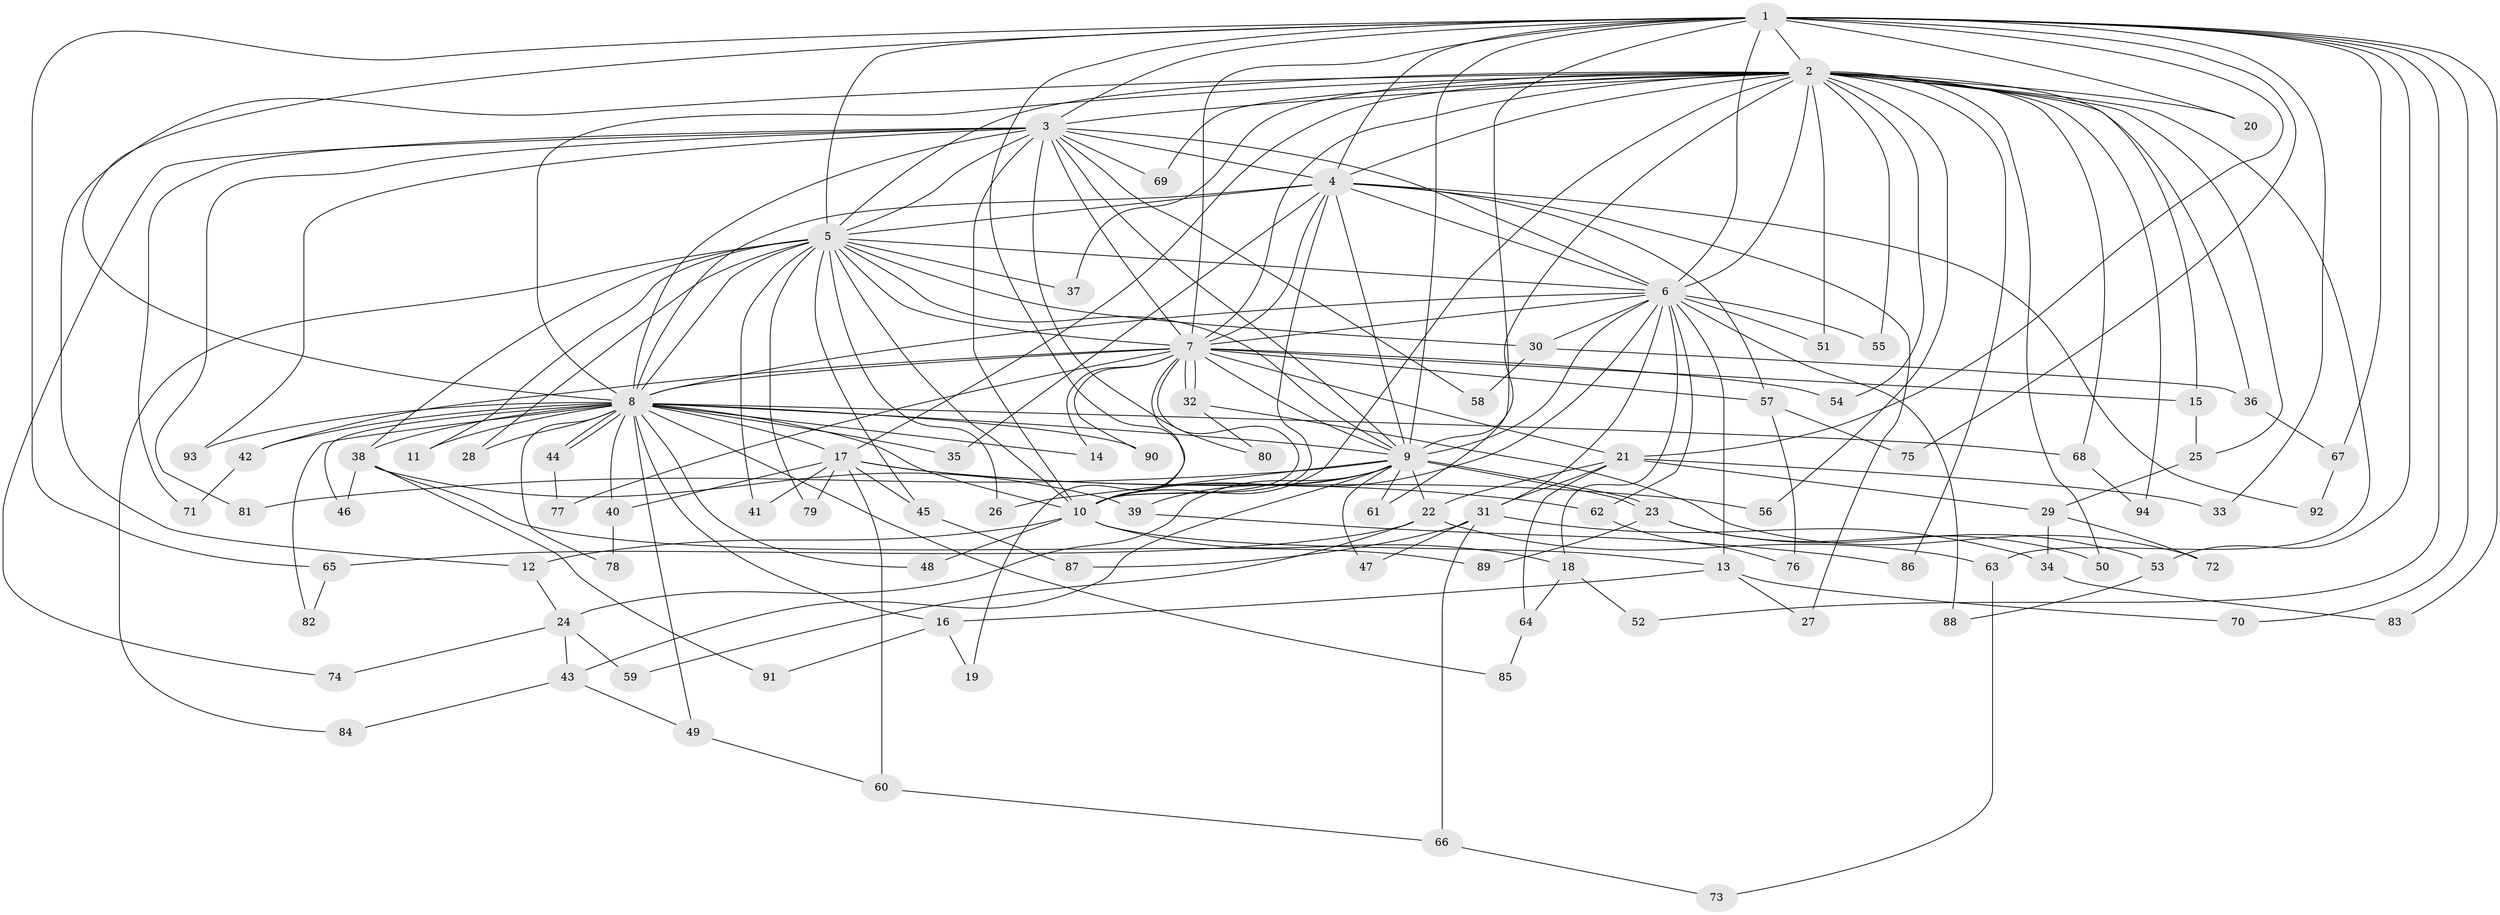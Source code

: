 // coarse degree distribution, {5: 0.03571428571428571, 2: 0.39285714285714285, 1: 0.4642857142857143, 4: 0.03571428571428571, 14: 0.03571428571428571, 22: 0.03571428571428571}
// Generated by graph-tools (version 1.1) at 2025/47/03/04/25 21:47:16]
// undirected, 94 vertices, 213 edges
graph export_dot {
graph [start="1"]
  node [color=gray90,style=filled];
  1;
  2;
  3;
  4;
  5;
  6;
  7;
  8;
  9;
  10;
  11;
  12;
  13;
  14;
  15;
  16;
  17;
  18;
  19;
  20;
  21;
  22;
  23;
  24;
  25;
  26;
  27;
  28;
  29;
  30;
  31;
  32;
  33;
  34;
  35;
  36;
  37;
  38;
  39;
  40;
  41;
  42;
  43;
  44;
  45;
  46;
  47;
  48;
  49;
  50;
  51;
  52;
  53;
  54;
  55;
  56;
  57;
  58;
  59;
  60;
  61;
  62;
  63;
  64;
  65;
  66;
  67;
  68;
  69;
  70;
  71;
  72;
  73;
  74;
  75;
  76;
  77;
  78;
  79;
  80;
  81;
  82;
  83;
  84;
  85;
  86;
  87;
  88;
  89;
  90;
  91;
  92;
  93;
  94;
  1 -- 2;
  1 -- 3;
  1 -- 4;
  1 -- 5;
  1 -- 6;
  1 -- 7;
  1 -- 8;
  1 -- 9;
  1 -- 10;
  1 -- 20;
  1 -- 21;
  1 -- 33;
  1 -- 52;
  1 -- 53;
  1 -- 61;
  1 -- 65;
  1 -- 67;
  1 -- 70;
  1 -- 75;
  1 -- 83;
  2 -- 3;
  2 -- 4;
  2 -- 5;
  2 -- 6;
  2 -- 7;
  2 -- 8;
  2 -- 9;
  2 -- 10;
  2 -- 12;
  2 -- 15;
  2 -- 17;
  2 -- 20;
  2 -- 25;
  2 -- 36;
  2 -- 37;
  2 -- 50;
  2 -- 51;
  2 -- 54;
  2 -- 55;
  2 -- 56;
  2 -- 63;
  2 -- 68;
  2 -- 69;
  2 -- 86;
  2 -- 94;
  3 -- 4;
  3 -- 5;
  3 -- 6;
  3 -- 7;
  3 -- 8;
  3 -- 9;
  3 -- 10;
  3 -- 58;
  3 -- 69;
  3 -- 71;
  3 -- 74;
  3 -- 80;
  3 -- 81;
  3 -- 93;
  4 -- 5;
  4 -- 6;
  4 -- 7;
  4 -- 8;
  4 -- 9;
  4 -- 10;
  4 -- 27;
  4 -- 35;
  4 -- 57;
  4 -- 92;
  5 -- 6;
  5 -- 7;
  5 -- 8;
  5 -- 9;
  5 -- 10;
  5 -- 11;
  5 -- 26;
  5 -- 28;
  5 -- 30;
  5 -- 37;
  5 -- 38;
  5 -- 41;
  5 -- 45;
  5 -- 79;
  5 -- 84;
  6 -- 7;
  6 -- 8;
  6 -- 9;
  6 -- 10;
  6 -- 13;
  6 -- 18;
  6 -- 30;
  6 -- 31;
  6 -- 51;
  6 -- 55;
  6 -- 62;
  6 -- 88;
  7 -- 8;
  7 -- 9;
  7 -- 10;
  7 -- 14;
  7 -- 15;
  7 -- 19;
  7 -- 21;
  7 -- 32;
  7 -- 32;
  7 -- 42;
  7 -- 54;
  7 -- 57;
  7 -- 77;
  7 -- 90;
  8 -- 9;
  8 -- 10;
  8 -- 11;
  8 -- 14;
  8 -- 16;
  8 -- 17;
  8 -- 28;
  8 -- 35;
  8 -- 38;
  8 -- 40;
  8 -- 42;
  8 -- 44;
  8 -- 44;
  8 -- 46;
  8 -- 48;
  8 -- 49;
  8 -- 68;
  8 -- 78;
  8 -- 82;
  8 -- 85;
  8 -- 90;
  8 -- 93;
  9 -- 10;
  9 -- 22;
  9 -- 23;
  9 -- 23;
  9 -- 24;
  9 -- 26;
  9 -- 39;
  9 -- 43;
  9 -- 47;
  9 -- 61;
  9 -- 81;
  10 -- 12;
  10 -- 13;
  10 -- 18;
  10 -- 48;
  12 -- 24;
  13 -- 16;
  13 -- 27;
  13 -- 70;
  15 -- 25;
  16 -- 19;
  16 -- 91;
  17 -- 40;
  17 -- 41;
  17 -- 45;
  17 -- 56;
  17 -- 60;
  17 -- 62;
  17 -- 79;
  18 -- 52;
  18 -- 64;
  21 -- 22;
  21 -- 29;
  21 -- 31;
  21 -- 33;
  21 -- 64;
  22 -- 59;
  22 -- 63;
  22 -- 65;
  23 -- 50;
  23 -- 53;
  23 -- 89;
  24 -- 43;
  24 -- 59;
  24 -- 74;
  25 -- 29;
  29 -- 34;
  29 -- 72;
  30 -- 36;
  30 -- 58;
  31 -- 34;
  31 -- 47;
  31 -- 66;
  31 -- 87;
  32 -- 72;
  32 -- 80;
  34 -- 83;
  36 -- 67;
  38 -- 39;
  38 -- 46;
  38 -- 89;
  38 -- 91;
  39 -- 86;
  40 -- 78;
  42 -- 71;
  43 -- 49;
  43 -- 84;
  44 -- 77;
  45 -- 87;
  49 -- 60;
  53 -- 88;
  57 -- 75;
  57 -- 76;
  60 -- 66;
  62 -- 76;
  63 -- 73;
  64 -- 85;
  65 -- 82;
  66 -- 73;
  67 -- 92;
  68 -- 94;
}
